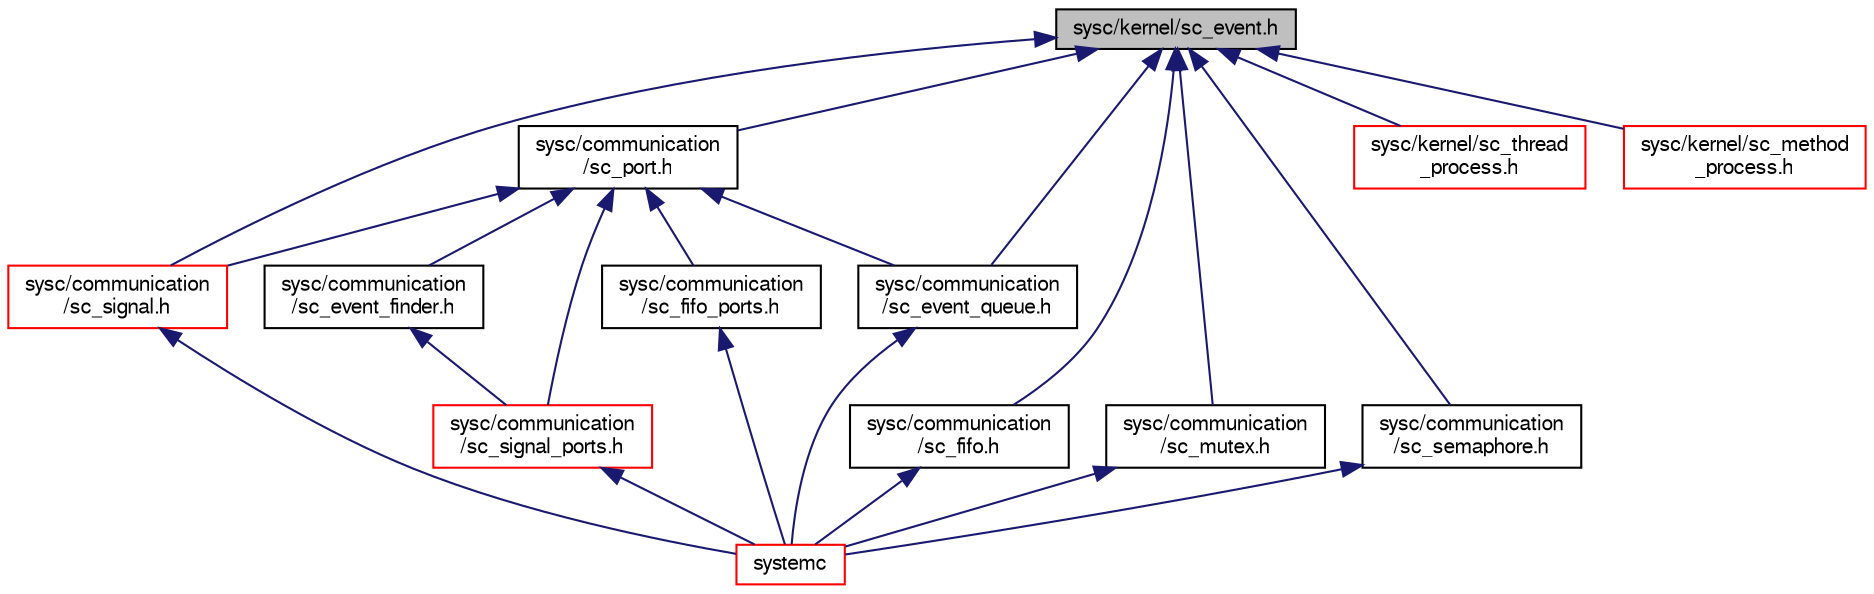 digraph "sysc/kernel/sc_event.h"
{
  edge [fontname="FreeSans",fontsize="10",labelfontname="FreeSans",labelfontsize="10"];
  node [fontname="FreeSans",fontsize="10",shape=record];
  Node54 [label="sysc/kernel/sc_event.h",height=0.2,width=0.4,color="black", fillcolor="grey75", style="filled", fontcolor="black"];
  Node54 -> Node55 [dir="back",color="midnightblue",fontsize="10",style="solid",fontname="FreeSans"];
  Node55 [label="sysc/communication\l/sc_port.h",height=0.2,width=0.4,color="black", fillcolor="white", style="filled",URL="$a00047.html"];
  Node55 -> Node56 [dir="back",color="midnightblue",fontsize="10",style="solid",fontname="FreeSans"];
  Node56 [label="sysc/communication\l/sc_signal.h",height=0.2,width=0.4,color="red", fillcolor="white", style="filled",URL="$a00059.html"];
  Node56 -> Node58 [dir="back",color="midnightblue",fontsize="10",style="solid",fontname="FreeSans"];
  Node58 [label="systemc",height=0.2,width=0.4,color="red", fillcolor="white", style="filled",URL="$a00401.html"];
  Node55 -> Node64 [dir="back",color="midnightblue",fontsize="10",style="solid",fontname="FreeSans"];
  Node64 [label="sysc/communication\l/sc_event_finder.h",height=0.2,width=0.4,color="black", fillcolor="white", style="filled",URL="$a00014.html"];
  Node64 -> Node65 [dir="back",color="midnightblue",fontsize="10",style="solid",fontname="FreeSans"];
  Node65 [label="sysc/communication\l/sc_signal_ports.h",height=0.2,width=0.4,color="red", fillcolor="white", style="filled",URL="$a00065.html"];
  Node65 -> Node58 [dir="back",color="midnightblue",fontsize="10",style="solid",fontname="FreeSans"];
  Node55 -> Node65 [dir="back",color="midnightblue",fontsize="10",style="solid",fontname="FreeSans"];
  Node55 -> Node78 [dir="back",color="midnightblue",fontsize="10",style="solid",fontname="FreeSans"];
  Node78 [label="sysc/communication\l/sc_event_queue.h",height=0.2,width=0.4,color="black", fillcolor="white", style="filled",URL="$a00017.html"];
  Node78 -> Node58 [dir="back",color="midnightblue",fontsize="10",style="solid",fontname="FreeSans"];
  Node55 -> Node79 [dir="back",color="midnightblue",fontsize="10",style="solid",fontname="FreeSans"];
  Node79 [label="sysc/communication\l/sc_fifo_ports.h",height=0.2,width=0.4,color="black", fillcolor="white", style="filled",URL="$a00029.html"];
  Node79 -> Node58 [dir="back",color="midnightblue",fontsize="10",style="solid",fontname="FreeSans"];
  Node54 -> Node56 [dir="back",color="midnightblue",fontsize="10",style="solid",fontname="FreeSans"];
  Node54 -> Node78 [dir="back",color="midnightblue",fontsize="10",style="solid",fontname="FreeSans"];
  Node54 -> Node80 [dir="back",color="midnightblue",fontsize="10",style="solid",fontname="FreeSans"];
  Node80 [label="sysc/communication\l/sc_fifo.h",height=0.2,width=0.4,color="black", fillcolor="white", style="filled",URL="$a00023.html"];
  Node80 -> Node58 [dir="back",color="midnightblue",fontsize="10",style="solid",fontname="FreeSans"];
  Node54 -> Node81 [dir="back",color="midnightblue",fontsize="10",style="solid",fontname="FreeSans"];
  Node81 [label="sysc/communication\l/sc_mutex.h",height=0.2,width=0.4,color="black", fillcolor="white", style="filled",URL="$a00041.html"];
  Node81 -> Node58 [dir="back",color="midnightblue",fontsize="10",style="solid",fontname="FreeSans"];
  Node54 -> Node82 [dir="back",color="midnightblue",fontsize="10",style="solid",fontname="FreeSans"];
  Node82 [label="sysc/communication\l/sc_semaphore.h",height=0.2,width=0.4,color="black", fillcolor="white", style="filled",URL="$a00053.html"];
  Node82 -> Node58 [dir="back",color="midnightblue",fontsize="10",style="solid",fontname="FreeSans"];
  Node54 -> Node69 [dir="back",color="midnightblue",fontsize="10",style="solid",fontname="FreeSans"];
  Node69 [label="sysc/kernel/sc_thread\l_process.h",height=0.2,width=0.4,color="red", fillcolor="white", style="filled",URL="$a00326.html"];
  Node54 -> Node77 [dir="back",color="midnightblue",fontsize="10",style="solid",fontname="FreeSans"];
  Node77 [label="sysc/kernel/sc_method\l_process.h",height=0.2,width=0.4,color="red", fillcolor="white", style="filled",URL="$a00266.html"];
}
